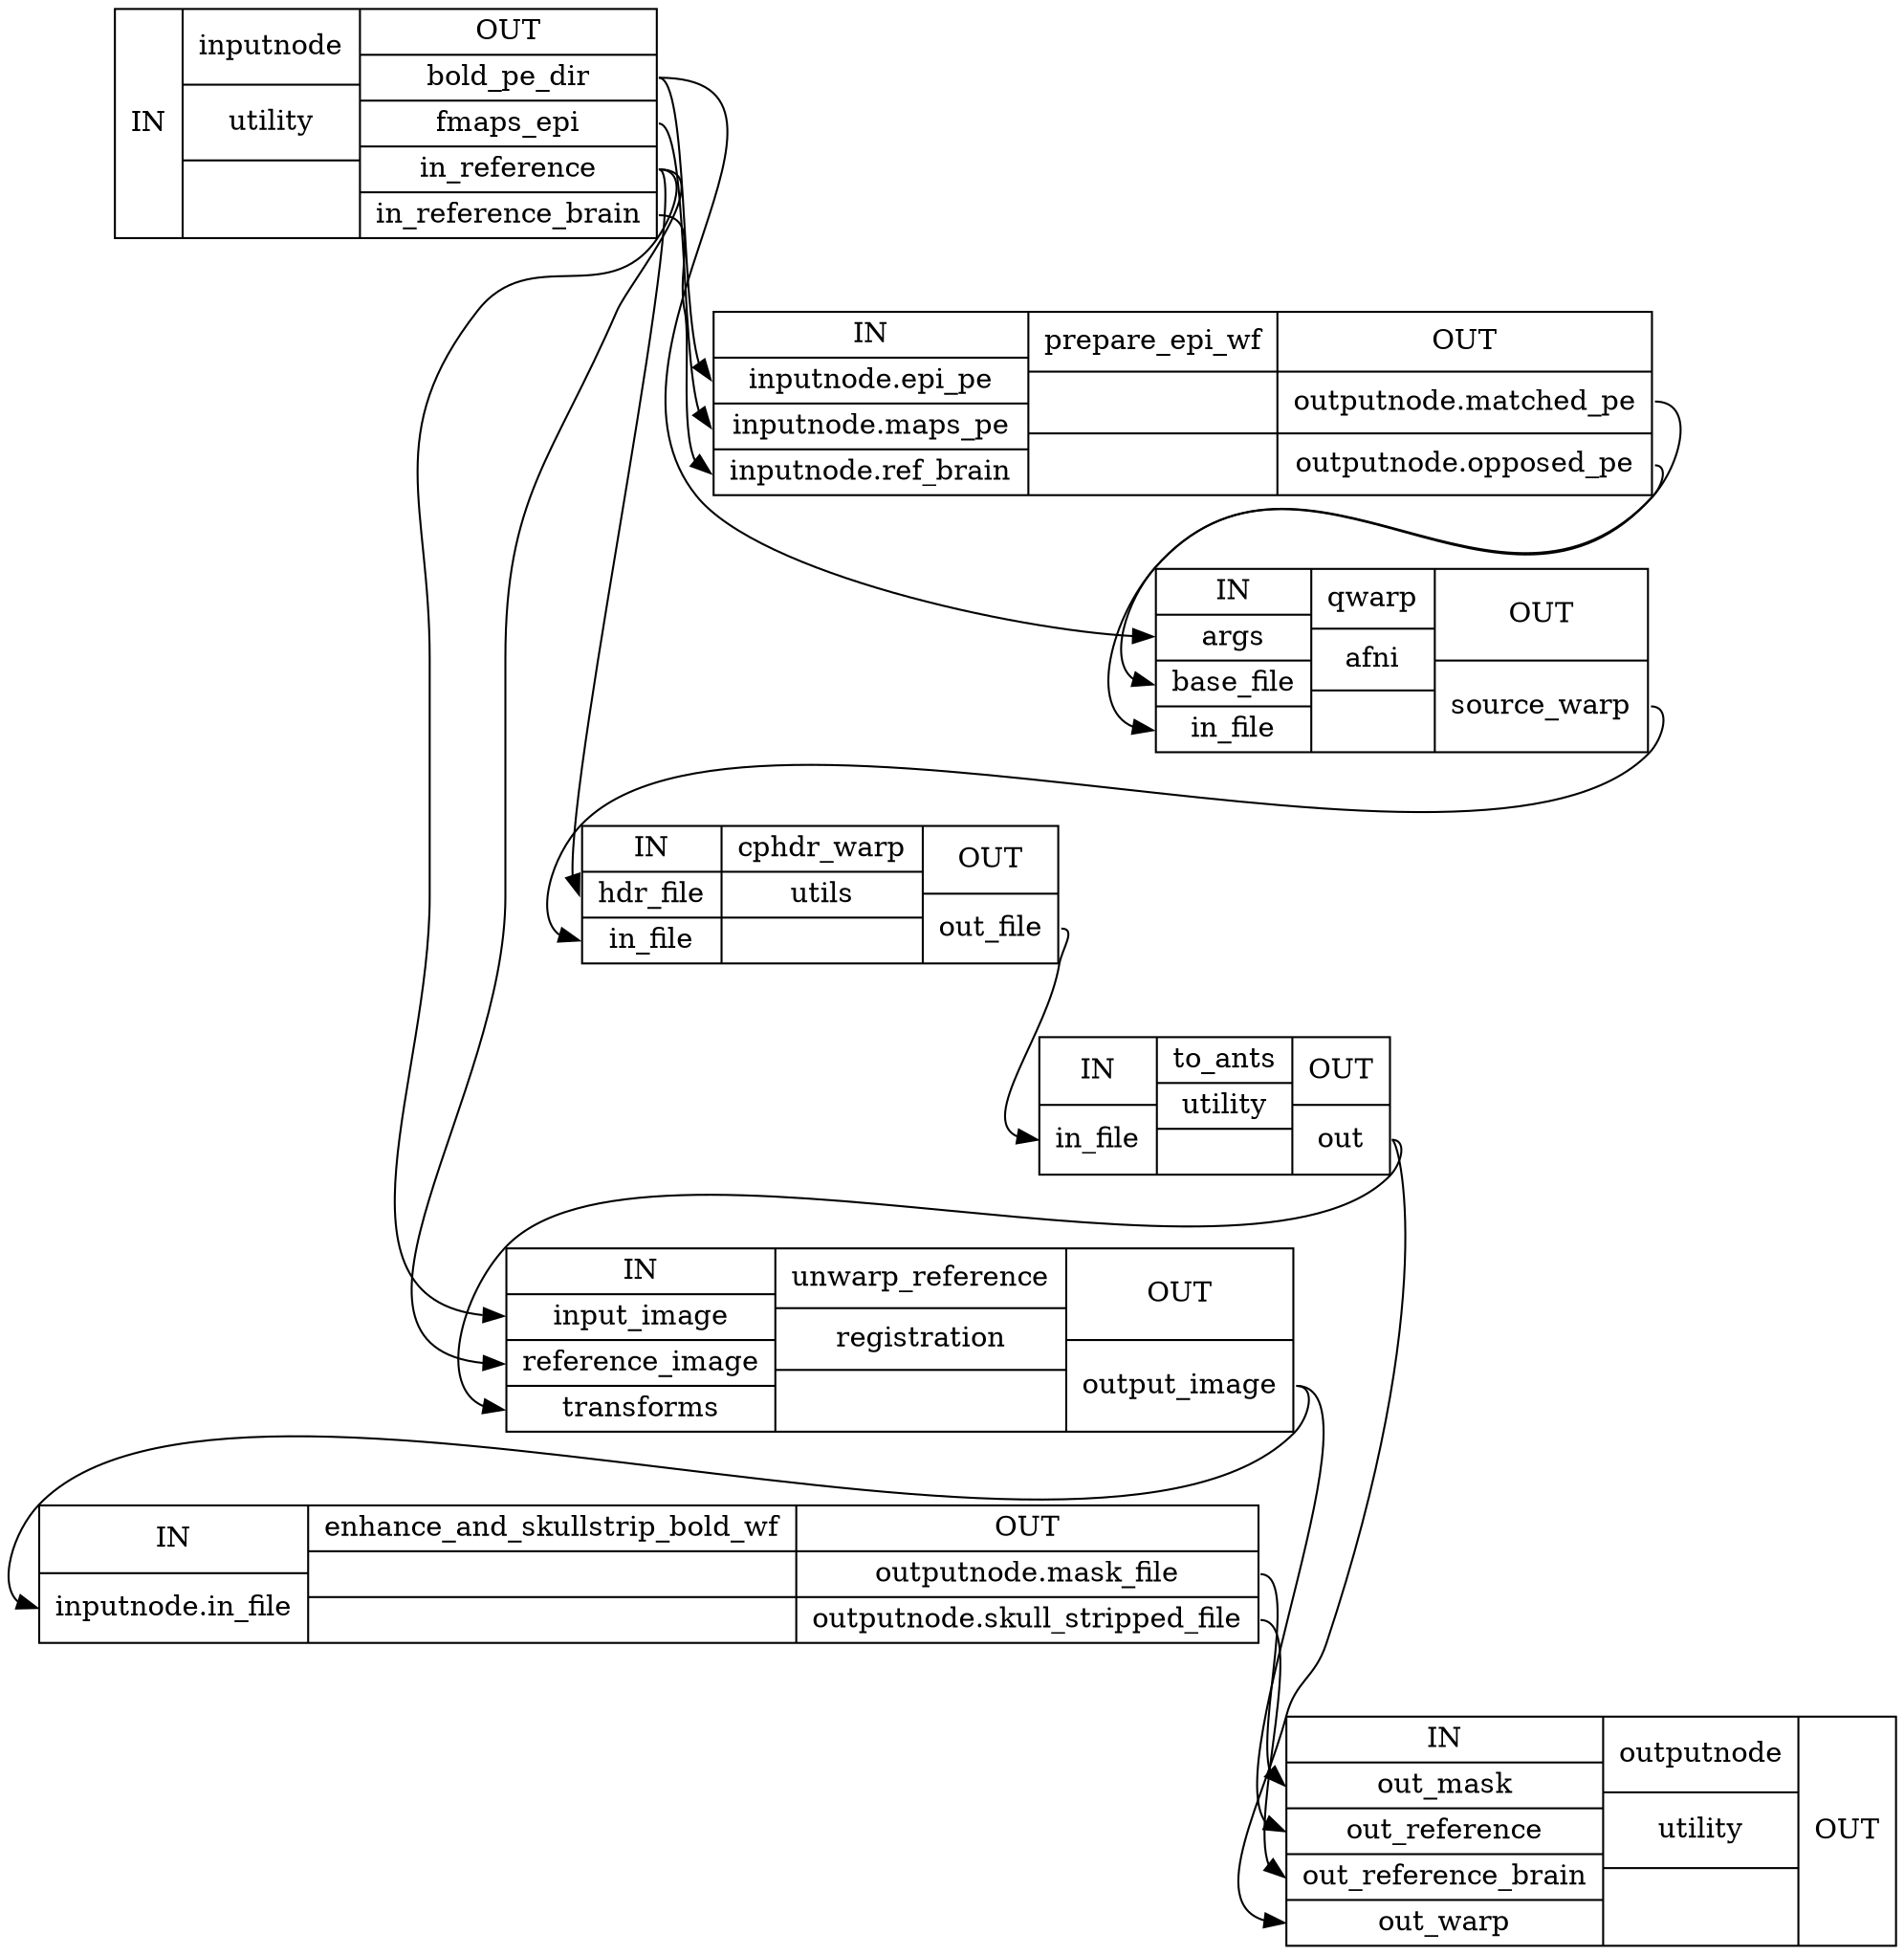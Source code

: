 digraph structs {
node [shape=record];
pepolar_unwarp_wfinputnode [label="{IN}|{ inputnode | utility |  }|{OUT|<outboldpedir> bold_pe_dir|<outfmapsepi> fmaps_epi|<outinreference> in_reference|<outinreferencebrain> in_reference_brain}"];
pepolar_unwarp_wfprepare_epi_wf [label="{IN|<ininputnodeepipe> inputnode.epi_pe|<ininputnodemapspe> inputnode.maps_pe|<ininputnoderefbrain> inputnode.ref_brain}|{ prepare_epi_wf |  |  }|{OUT|<outoutputnodematchedpe> outputnode.matched_pe|<outoutputnodeopposedpe> outputnode.opposed_pe}"];
pepolar_unwarp_wfqwarp [label="{IN|<inargs> args|<inbasefile> base_file|<ininfile> in_file}|{ qwarp | afni |  }|{OUT|<outsourcewarp> source_warp}"];
pepolar_unwarp_wfcphdr_warp [label="{IN|<inhdrfile> hdr_file|<ininfile> in_file}|{ cphdr_warp | utils |  }|{OUT|<outoutfile> out_file}"];
pepolar_unwarp_wfto_ants [label="{IN|<ininfile> in_file}|{ to_ants | utility |  }|{OUT|<outout> out}"];
pepolar_unwarp_wfunwarp_reference [label="{IN|<ininputimage> input_image|<inreferenceimage> reference_image|<intransforms> transforms}|{ unwarp_reference | registration |  }|{OUT|<outoutputimage> output_image}"];
pepolar_unwarp_wfenhance_and_skullstrip_bold_wf [label="{IN|<ininputnodeinfile> inputnode.in_file}|{ enhance_and_skullstrip_bold_wf |  |  }|{OUT|<outoutputnodemaskfile> outputnode.mask_file|<outoutputnodeskullstrippedfile> outputnode.skull_stripped_file}"];
pepolar_unwarp_wfoutputnode [label="{IN|<inoutmask> out_mask|<inoutreference> out_reference|<inoutreferencebrain> out_reference_brain|<inoutwarp> out_warp}|{ outputnode | utility |  }|{OUT}"];
pepolar_unwarp_wfcphdr_warp:outoutfile:e -> pepolar_unwarp_wfto_ants:ininfile:w;
pepolar_unwarp_wfenhance_and_skullstrip_bold_wf:outoutputnodemaskfile:e -> pepolar_unwarp_wfoutputnode:inoutmask:w;
pepolar_unwarp_wfenhance_and_skullstrip_bold_wf:outoutputnodeskullstrippedfile:e -> pepolar_unwarp_wfoutputnode:inoutreferencebrain:w;
pepolar_unwarp_wfinputnode:outboldpedir:e -> pepolar_unwarp_wfprepare_epi_wf:ininputnodeepipe:w;
pepolar_unwarp_wfinputnode:outboldpedir:e -> pepolar_unwarp_wfqwarp:inargs:w;
pepolar_unwarp_wfinputnode:outfmapsepi:e -> pepolar_unwarp_wfprepare_epi_wf:ininputnodemapspe:w;
pepolar_unwarp_wfinputnode:outinreference:e -> pepolar_unwarp_wfcphdr_warp:inhdrfile:w;
pepolar_unwarp_wfinputnode:outinreference:e -> pepolar_unwarp_wfunwarp_reference:ininputimage:w;
pepolar_unwarp_wfinputnode:outinreference:e -> pepolar_unwarp_wfunwarp_reference:inreferenceimage:w;
pepolar_unwarp_wfinputnode:outinreferencebrain:e -> pepolar_unwarp_wfprepare_epi_wf:ininputnoderefbrain:w;
pepolar_unwarp_wfprepare_epi_wf:outoutputnodematchedpe:e -> pepolar_unwarp_wfqwarp:ininfile:w;
pepolar_unwarp_wfprepare_epi_wf:outoutputnodeopposedpe:e -> pepolar_unwarp_wfqwarp:inbasefile:w;
pepolar_unwarp_wfqwarp:outsourcewarp:e -> pepolar_unwarp_wfcphdr_warp:ininfile:w;
pepolar_unwarp_wfto_ants:outout:e -> pepolar_unwarp_wfoutputnode:inoutwarp:w;
pepolar_unwarp_wfto_ants:outout:e -> pepolar_unwarp_wfunwarp_reference:intransforms:w;
pepolar_unwarp_wfunwarp_reference:outoutputimage:e -> pepolar_unwarp_wfenhance_and_skullstrip_bold_wf:ininputnodeinfile:w;
pepolar_unwarp_wfunwarp_reference:outoutputimage:e -> pepolar_unwarp_wfoutputnode:inoutreference:w;
}